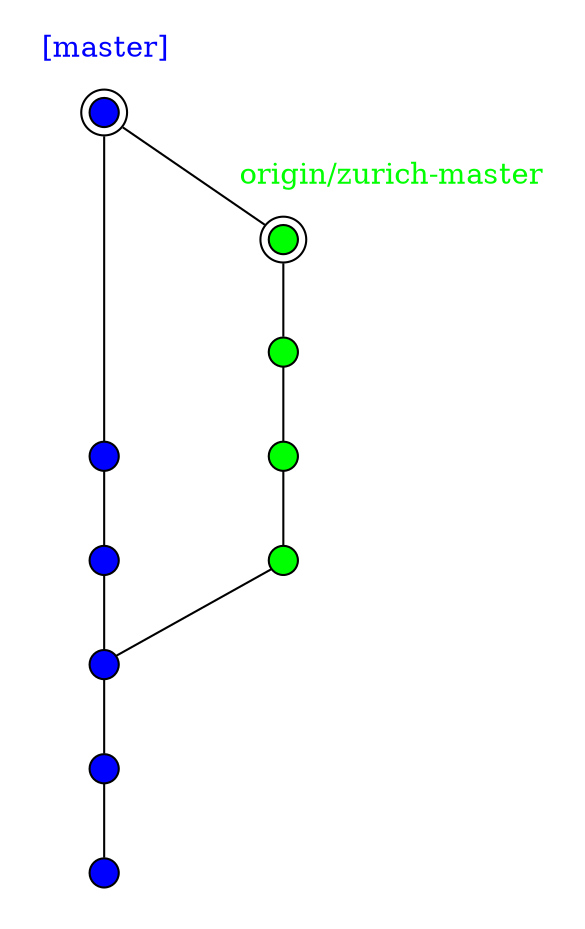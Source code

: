 digraph G {
    rankdir = BT
    splines=false
    nodesep = 1.0
    edge [dir=none]

    node[shape=circle, style=filled, width=0.2, label=""]

    subgraph cluster1 {
        label="origin/zurich-master"; fontcolor=green
        labelloc=b
        color=white
        node[fillcolor=green]
        t -> u [weight=50]
        u -> v [weight=50]
        w [shape=doublecircle]
        v -> w [weight=50]
    }

    subgraph cluster2 {
        label="[master]"; fontcolor=blue
        labelloc=b
        color=white
        node[fillcolor=blue]
        a -> b -> c
        c -> d [weight=50]
        d -> e
        mc [shape=doublecircle]
        e -> mc [minlen=3,weight=50]
    }

    c -> t

    w -> mc

}
